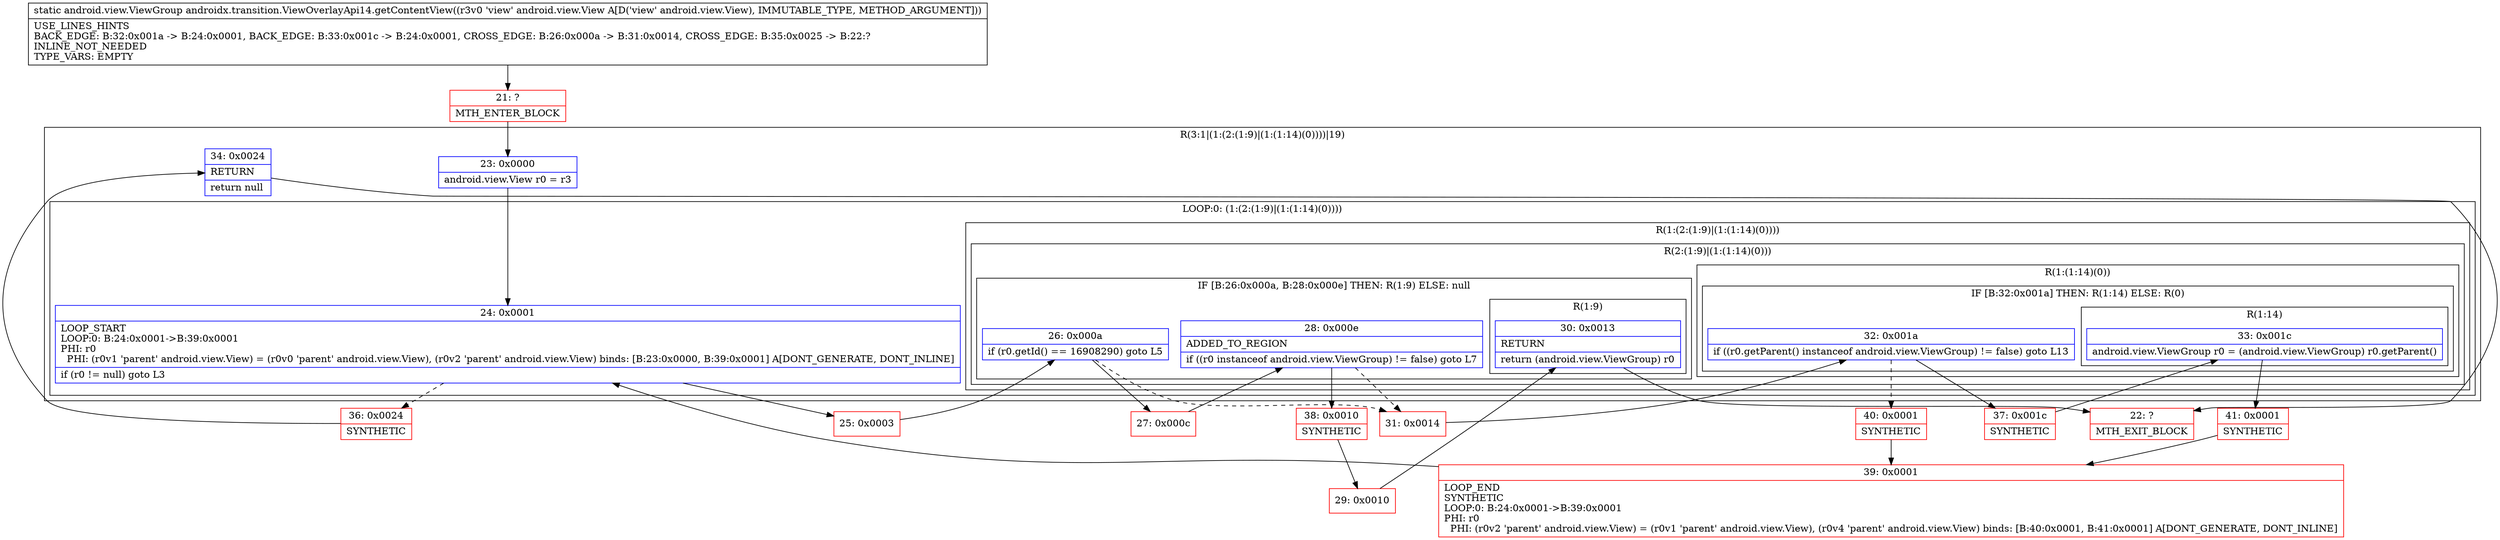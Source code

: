 digraph "CFG forandroidx.transition.ViewOverlayApi14.getContentView(Landroid\/view\/View;)Landroid\/view\/ViewGroup;" {
subgraph cluster_Region_1557993820 {
label = "R(3:1|(1:(2:(1:9)|(1:(1:14)(0))))|19)";
node [shape=record,color=blue];
Node_23 [shape=record,label="{23\:\ 0x0000|android.view.View r0 = r3\l}"];
subgraph cluster_LoopRegion_1134874247 {
label = "LOOP:0: (1:(2:(1:9)|(1:(1:14)(0))))";
node [shape=record,color=blue];
Node_24 [shape=record,label="{24\:\ 0x0001|LOOP_START\lLOOP:0: B:24:0x0001\-\>B:39:0x0001\lPHI: r0 \l  PHI: (r0v1 'parent' android.view.View) = (r0v0 'parent' android.view.View), (r0v2 'parent' android.view.View) binds: [B:23:0x0000, B:39:0x0001] A[DONT_GENERATE, DONT_INLINE]\l|if (r0 != null) goto L3\l}"];
subgraph cluster_Region_831843888 {
label = "R(1:(2:(1:9)|(1:(1:14)(0))))";
node [shape=record,color=blue];
subgraph cluster_Region_604401879 {
label = "R(2:(1:9)|(1:(1:14)(0)))";
node [shape=record,color=blue];
subgraph cluster_IfRegion_509475757 {
label = "IF [B:26:0x000a, B:28:0x000e] THEN: R(1:9) ELSE: null";
node [shape=record,color=blue];
Node_26 [shape=record,label="{26\:\ 0x000a|if (r0.getId() == 16908290) goto L5\l}"];
Node_28 [shape=record,label="{28\:\ 0x000e|ADDED_TO_REGION\l|if ((r0 instanceof android.view.ViewGroup) != false) goto L7\l}"];
subgraph cluster_Region_712906435 {
label = "R(1:9)";
node [shape=record,color=blue];
Node_30 [shape=record,label="{30\:\ 0x0013|RETURN\l|return (android.view.ViewGroup) r0\l}"];
}
}
subgraph cluster_Region_1828451907 {
label = "R(1:(1:14)(0))";
node [shape=record,color=blue];
subgraph cluster_IfRegion_2086852290 {
label = "IF [B:32:0x001a] THEN: R(1:14) ELSE: R(0)";
node [shape=record,color=blue];
Node_32 [shape=record,label="{32\:\ 0x001a|if ((r0.getParent() instanceof android.view.ViewGroup) != false) goto L13\l}"];
subgraph cluster_Region_1458571073 {
label = "R(1:14)";
node [shape=record,color=blue];
Node_33 [shape=record,label="{33\:\ 0x001c|android.view.ViewGroup r0 = (android.view.ViewGroup) r0.getParent()\l}"];
}
subgraph cluster_Region_450709413 {
label = "R(0)";
node [shape=record,color=blue];
}
}
}
}
}
}
Node_34 [shape=record,label="{34\:\ 0x0024|RETURN\l|return null\l}"];
}
Node_21 [shape=record,color=red,label="{21\:\ ?|MTH_ENTER_BLOCK\l}"];
Node_25 [shape=record,color=red,label="{25\:\ 0x0003}"];
Node_27 [shape=record,color=red,label="{27\:\ 0x000c}"];
Node_38 [shape=record,color=red,label="{38\:\ 0x0010|SYNTHETIC\l}"];
Node_29 [shape=record,color=red,label="{29\:\ 0x0010}"];
Node_22 [shape=record,color=red,label="{22\:\ ?|MTH_EXIT_BLOCK\l}"];
Node_31 [shape=record,color=red,label="{31\:\ 0x0014}"];
Node_37 [shape=record,color=red,label="{37\:\ 0x001c|SYNTHETIC\l}"];
Node_41 [shape=record,color=red,label="{41\:\ 0x0001|SYNTHETIC\l}"];
Node_39 [shape=record,color=red,label="{39\:\ 0x0001|LOOP_END\lSYNTHETIC\lLOOP:0: B:24:0x0001\-\>B:39:0x0001\lPHI: r0 \l  PHI: (r0v2 'parent' android.view.View) = (r0v1 'parent' android.view.View), (r0v4 'parent' android.view.View) binds: [B:40:0x0001, B:41:0x0001] A[DONT_GENERATE, DONT_INLINE]\l}"];
Node_40 [shape=record,color=red,label="{40\:\ 0x0001|SYNTHETIC\l}"];
Node_36 [shape=record,color=red,label="{36\:\ 0x0024|SYNTHETIC\l}"];
MethodNode[shape=record,label="{static android.view.ViewGroup androidx.transition.ViewOverlayApi14.getContentView((r3v0 'view' android.view.View A[D('view' android.view.View), IMMUTABLE_TYPE, METHOD_ARGUMENT]))  | USE_LINES_HINTS\lBACK_EDGE: B:32:0x001a \-\> B:24:0x0001, BACK_EDGE: B:33:0x001c \-\> B:24:0x0001, CROSS_EDGE: B:26:0x000a \-\> B:31:0x0014, CROSS_EDGE: B:35:0x0025 \-\> B:22:?\lINLINE_NOT_NEEDED\lTYPE_VARS: EMPTY\l}"];
MethodNode -> Node_21;Node_23 -> Node_24;
Node_24 -> Node_25;
Node_24 -> Node_36[style=dashed];
Node_26 -> Node_27;
Node_26 -> Node_31[style=dashed];
Node_28 -> Node_31[style=dashed];
Node_28 -> Node_38;
Node_30 -> Node_22;
Node_32 -> Node_37;
Node_32 -> Node_40[style=dashed];
Node_33 -> Node_41;
Node_34 -> Node_22;
Node_21 -> Node_23;
Node_25 -> Node_26;
Node_27 -> Node_28;
Node_38 -> Node_29;
Node_29 -> Node_30;
Node_31 -> Node_32;
Node_37 -> Node_33;
Node_41 -> Node_39;
Node_39 -> Node_24;
Node_40 -> Node_39;
Node_36 -> Node_34;
}

